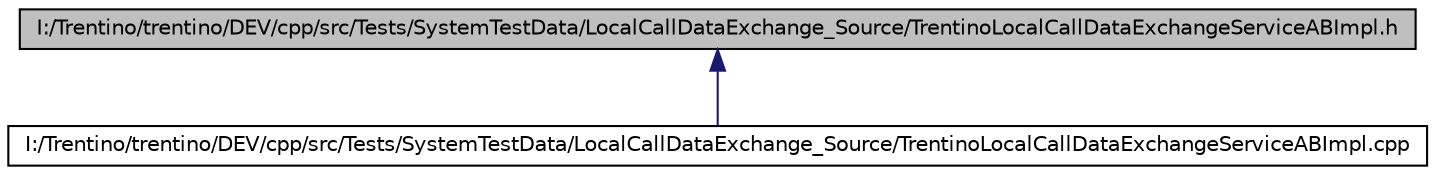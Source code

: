 digraph G
{
  edge [fontname="Helvetica",fontsize="10",labelfontname="Helvetica",labelfontsize="10"];
  node [fontname="Helvetica",fontsize="10",shape=record];
  Node1 [label="I:/Trentino/trentino/DEV/cpp/src/Tests/SystemTestData/LocalCallDataExchange_Source/TrentinoLocalCallDataExchangeServiceABImpl.h",height=0.2,width=0.4,color="black", fillcolor="grey75", style="filled" fontcolor="black"];
  Node1 -> Node2 [dir="back",color="midnightblue",fontsize="10",style="solid",fontname="Helvetica"];
  Node2 [label="I:/Trentino/trentino/DEV/cpp/src/Tests/SystemTestData/LocalCallDataExchange_Source/TrentinoLocalCallDataExchangeServiceABImpl.cpp",height=0.2,width=0.4,color="black", fillcolor="white", style="filled",URL="$_system_test_data_2_local_call_data_exchange___source_2_trentino_local_call_data_exchange_service_a_b_impl_8cpp.html"];
}
